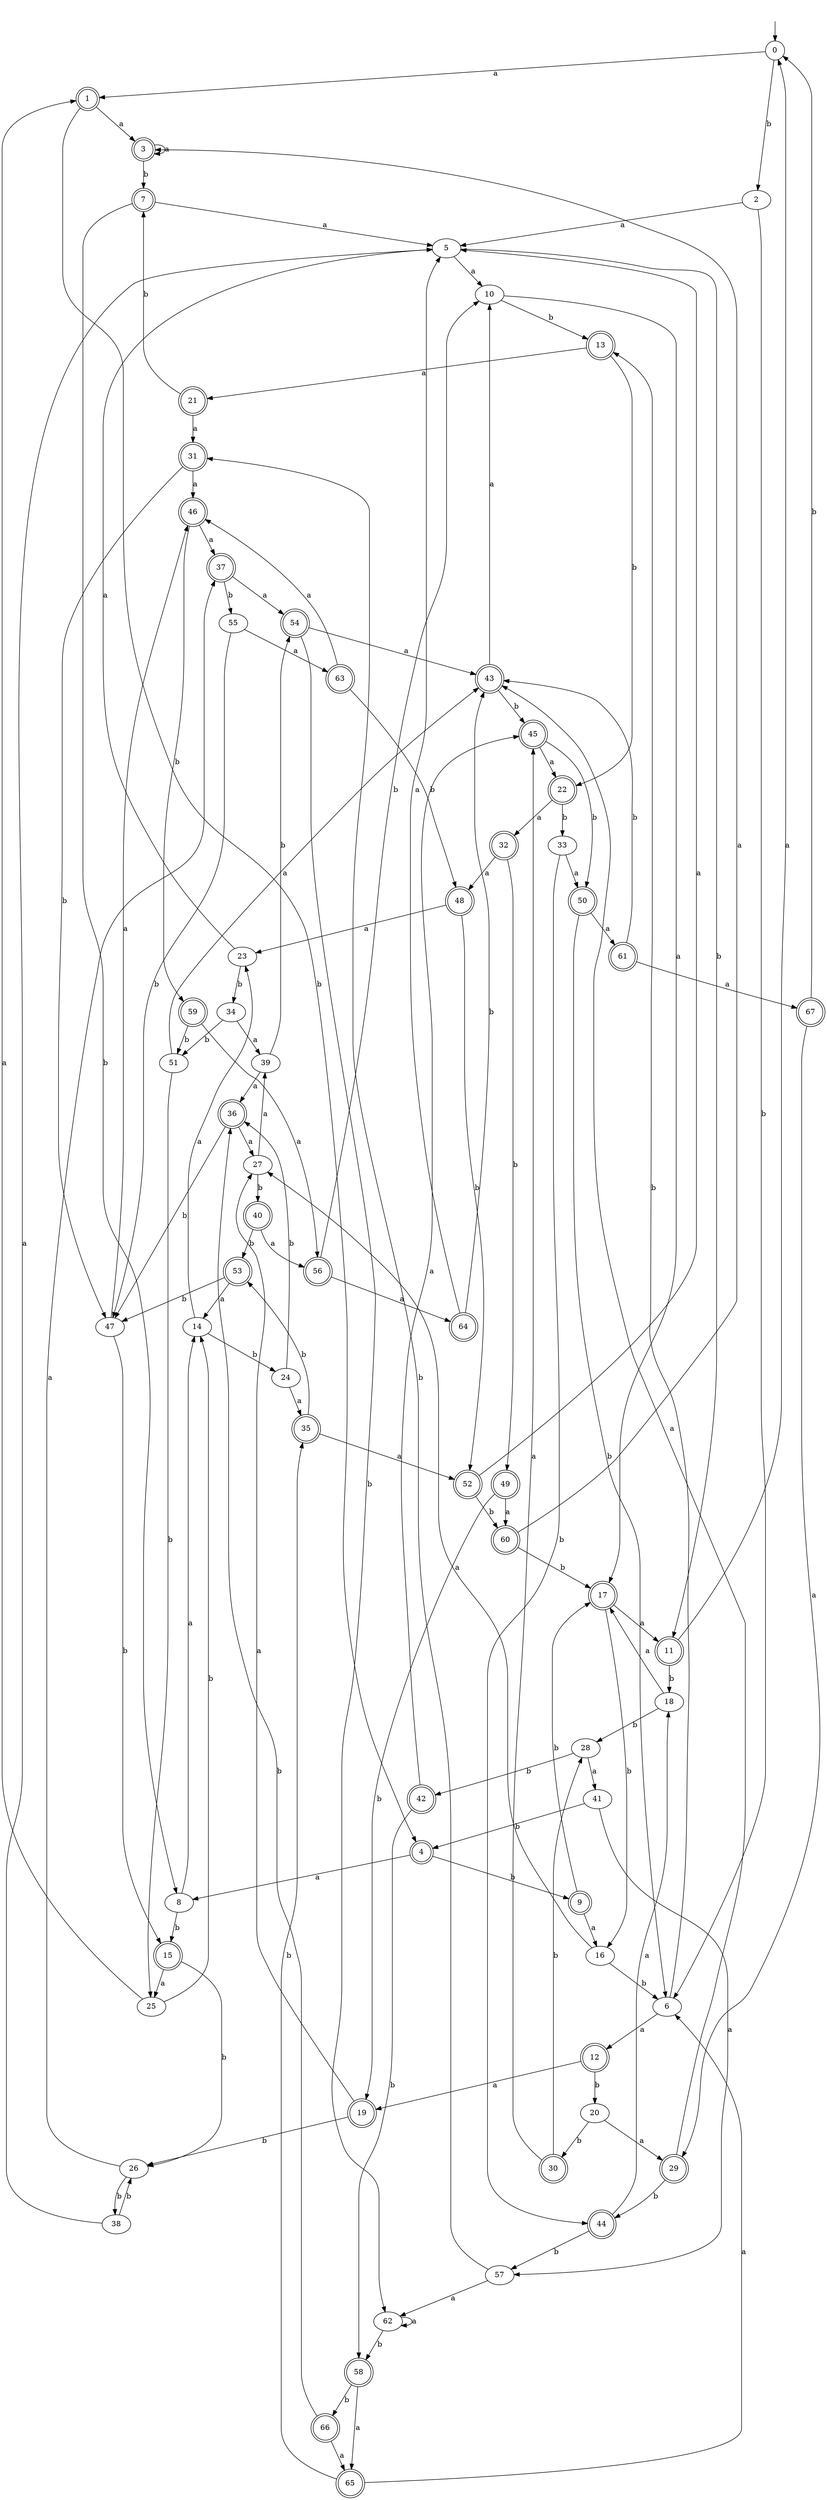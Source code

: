 digraph RandomDFA {
  __start0 [label="", shape=none];
  __start0 -> 0 [label=""];
  0 [shape=circle]
  0 -> 1 [label="a"]
  0 -> 2 [label="b"]
  1 [shape=doublecircle]
  1 -> 3 [label="a"]
  1 -> 4 [label="b"]
  2
  2 -> 5 [label="a"]
  2 -> 6 [label="b"]
  3 [shape=doublecircle]
  3 -> 3 [label="a"]
  3 -> 7 [label="b"]
  4 [shape=doublecircle]
  4 -> 8 [label="a"]
  4 -> 9 [label="b"]
  5
  5 -> 10 [label="a"]
  5 -> 11 [label="b"]
  6
  6 -> 12 [label="a"]
  6 -> 13 [label="b"]
  7 [shape=doublecircle]
  7 -> 5 [label="a"]
  7 -> 8 [label="b"]
  8
  8 -> 14 [label="a"]
  8 -> 15 [label="b"]
  9 [shape=doublecircle]
  9 -> 16 [label="a"]
  9 -> 17 [label="b"]
  10
  10 -> 17 [label="a"]
  10 -> 13 [label="b"]
  11 [shape=doublecircle]
  11 -> 0 [label="a"]
  11 -> 18 [label="b"]
  12 [shape=doublecircle]
  12 -> 19 [label="a"]
  12 -> 20 [label="b"]
  13 [shape=doublecircle]
  13 -> 21 [label="a"]
  13 -> 22 [label="b"]
  14
  14 -> 23 [label="a"]
  14 -> 24 [label="b"]
  15 [shape=doublecircle]
  15 -> 25 [label="a"]
  15 -> 26 [label="b"]
  16
  16 -> 27 [label="a"]
  16 -> 6 [label="b"]
  17 [shape=doublecircle]
  17 -> 11 [label="a"]
  17 -> 16 [label="b"]
  18
  18 -> 17 [label="a"]
  18 -> 28 [label="b"]
  19 [shape=doublecircle]
  19 -> 27 [label="a"]
  19 -> 26 [label="b"]
  20
  20 -> 29 [label="a"]
  20 -> 30 [label="b"]
  21 [shape=doublecircle]
  21 -> 31 [label="a"]
  21 -> 7 [label="b"]
  22 [shape=doublecircle]
  22 -> 32 [label="a"]
  22 -> 33 [label="b"]
  23
  23 -> 5 [label="a"]
  23 -> 34 [label="b"]
  24
  24 -> 35 [label="a"]
  24 -> 36 [label="b"]
  25
  25 -> 1 [label="a"]
  25 -> 14 [label="b"]
  26
  26 -> 37 [label="a"]
  26 -> 38 [label="b"]
  27
  27 -> 39 [label="a"]
  27 -> 40 [label="b"]
  28
  28 -> 41 [label="a"]
  28 -> 42 [label="b"]
  29 [shape=doublecircle]
  29 -> 43 [label="a"]
  29 -> 44 [label="b"]
  30 [shape=doublecircle]
  30 -> 45 [label="a"]
  30 -> 28 [label="b"]
  31 [shape=doublecircle]
  31 -> 46 [label="a"]
  31 -> 47 [label="b"]
  32 [shape=doublecircle]
  32 -> 48 [label="a"]
  32 -> 49 [label="b"]
  33
  33 -> 50 [label="a"]
  33 -> 44 [label="b"]
  34
  34 -> 39 [label="a"]
  34 -> 51 [label="b"]
  35 [shape=doublecircle]
  35 -> 52 [label="a"]
  35 -> 53 [label="b"]
  36 [shape=doublecircle]
  36 -> 27 [label="a"]
  36 -> 47 [label="b"]
  37 [shape=doublecircle]
  37 -> 54 [label="a"]
  37 -> 55 [label="b"]
  38
  38 -> 5 [label="a"]
  38 -> 26 [label="b"]
  39
  39 -> 36 [label="a"]
  39 -> 54 [label="b"]
  40 [shape=doublecircle]
  40 -> 56 [label="a"]
  40 -> 53 [label="b"]
  41
  41 -> 57 [label="a"]
  41 -> 4 [label="b"]
  42 [shape=doublecircle]
  42 -> 45 [label="a"]
  42 -> 58 [label="b"]
  43 [shape=doublecircle]
  43 -> 10 [label="a"]
  43 -> 45 [label="b"]
  44 [shape=doublecircle]
  44 -> 18 [label="a"]
  44 -> 57 [label="b"]
  45 [shape=doublecircle]
  45 -> 22 [label="a"]
  45 -> 50 [label="b"]
  46 [shape=doublecircle]
  46 -> 37 [label="a"]
  46 -> 59 [label="b"]
  47
  47 -> 46 [label="a"]
  47 -> 15 [label="b"]
  48 [shape=doublecircle]
  48 -> 23 [label="a"]
  48 -> 52 [label="b"]
  49 [shape=doublecircle]
  49 -> 60 [label="a"]
  49 -> 19 [label="b"]
  50 [shape=doublecircle]
  50 -> 61 [label="a"]
  50 -> 6 [label="b"]
  51
  51 -> 43 [label="a"]
  51 -> 25 [label="b"]
  52 [shape=doublecircle]
  52 -> 5 [label="a"]
  52 -> 60 [label="b"]
  53 [shape=doublecircle]
  53 -> 14 [label="a"]
  53 -> 47 [label="b"]
  54 [shape=doublecircle]
  54 -> 43 [label="a"]
  54 -> 62 [label="b"]
  55
  55 -> 63 [label="a"]
  55 -> 47 [label="b"]
  56 [shape=doublecircle]
  56 -> 64 [label="a"]
  56 -> 10 [label="b"]
  57
  57 -> 62 [label="a"]
  57 -> 31 [label="b"]
  58 [shape=doublecircle]
  58 -> 65 [label="a"]
  58 -> 66 [label="b"]
  59 [shape=doublecircle]
  59 -> 56 [label="a"]
  59 -> 51 [label="b"]
  60 [shape=doublecircle]
  60 -> 3 [label="a"]
  60 -> 17 [label="b"]
  61 [shape=doublecircle]
  61 -> 67 [label="a"]
  61 -> 43 [label="b"]
  62
  62 -> 62 [label="a"]
  62 -> 58 [label="b"]
  63 [shape=doublecircle]
  63 -> 46 [label="a"]
  63 -> 48 [label="b"]
  64 [shape=doublecircle]
  64 -> 5 [label="a"]
  64 -> 43 [label="b"]
  65 [shape=doublecircle]
  65 -> 6 [label="a"]
  65 -> 35 [label="b"]
  66 [shape=doublecircle]
  66 -> 65 [label="a"]
  66 -> 36 [label="b"]
  67 [shape=doublecircle]
  67 -> 29 [label="a"]
  67 -> 0 [label="b"]
}
